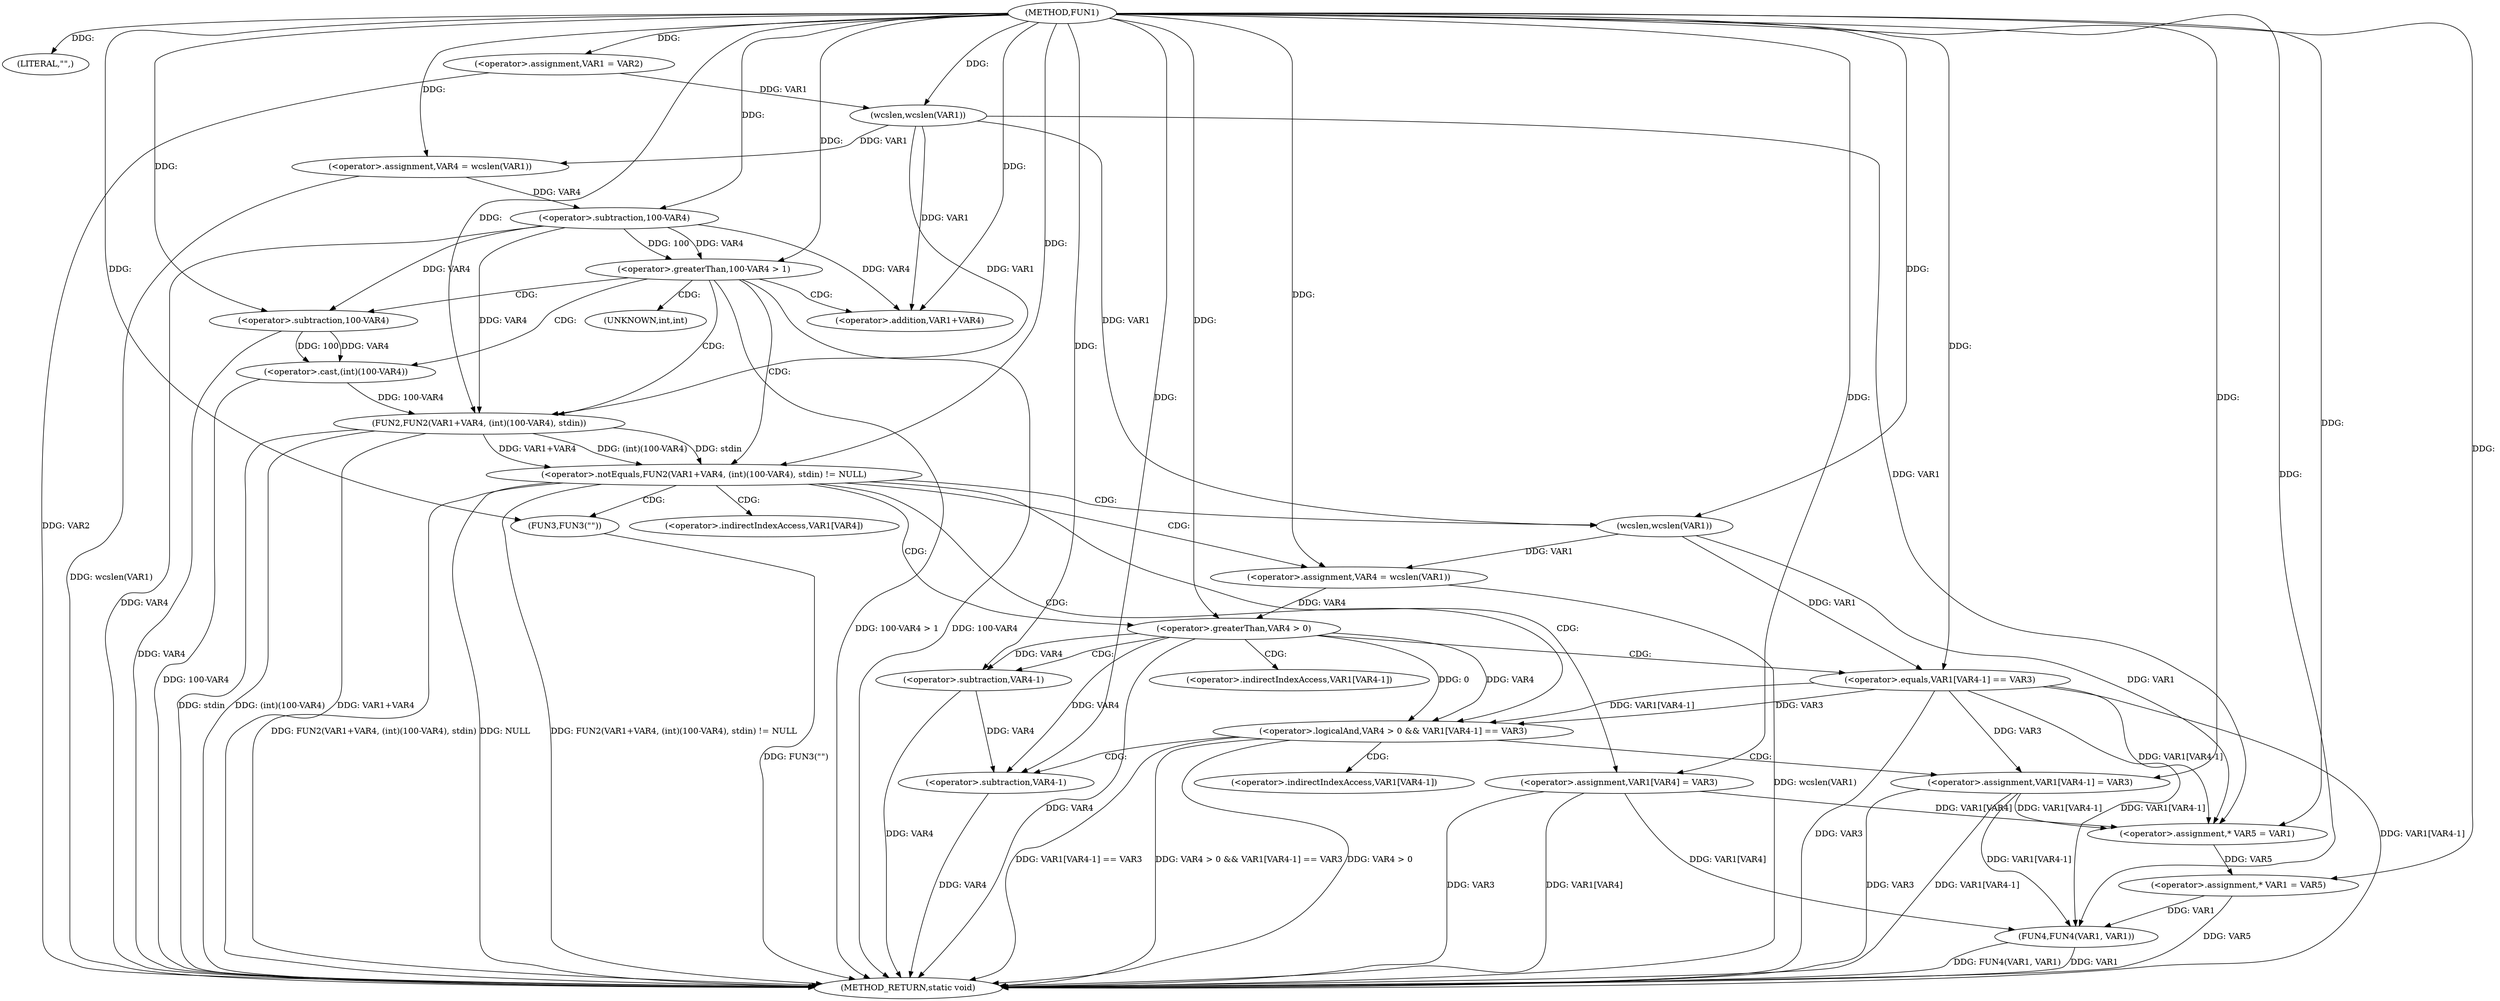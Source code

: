 digraph FUN1 {  
"1000100" [label = "(METHOD,FUN1)" ]
"1000179" [label = "(METHOD_RETURN,static void)" ]
"1000103" [label = "(LITERAL,\"\",)" ]
"1000104" [label = "(<operator>.assignment,VAR1 = VAR2)" ]
"1000109" [label = "(<operator>.assignment,VAR4 = wcslen(VAR1))" ]
"1000111" [label = "(wcslen,wcslen(VAR1))" ]
"1000114" [label = "(<operator>.greaterThan,100-VAR4 > 1)" ]
"1000115" [label = "(<operator>.subtraction,100-VAR4)" ]
"1000121" [label = "(<operator>.notEquals,FUN2(VAR1+VAR4, (int)(100-VAR4), stdin) != NULL)" ]
"1000122" [label = "(FUN2,FUN2(VAR1+VAR4, (int)(100-VAR4), stdin))" ]
"1000123" [label = "(<operator>.addition,VAR1+VAR4)" ]
"1000126" [label = "(<operator>.cast,(int)(100-VAR4))" ]
"1000128" [label = "(<operator>.subtraction,100-VAR4)" ]
"1000134" [label = "(<operator>.assignment,VAR4 = wcslen(VAR1))" ]
"1000136" [label = "(wcslen,wcslen(VAR1))" ]
"1000139" [label = "(<operator>.logicalAnd,VAR4 > 0 && VAR1[VAR4-1] == VAR3)" ]
"1000140" [label = "(<operator>.greaterThan,VAR4 > 0)" ]
"1000143" [label = "(<operator>.equals,VAR1[VAR4-1] == VAR3)" ]
"1000146" [label = "(<operator>.subtraction,VAR4-1)" ]
"1000151" [label = "(<operator>.assignment,VAR1[VAR4-1] = VAR3)" ]
"1000154" [label = "(<operator>.subtraction,VAR4-1)" ]
"1000160" [label = "(FUN3,FUN3(\"\"))" ]
"1000162" [label = "(<operator>.assignment,VAR1[VAR4] = VAR3)" ]
"1000169" [label = "(<operator>.assignment,* VAR5 = VAR1)" ]
"1000173" [label = "(<operator>.assignment,* VAR1 = VAR5)" ]
"1000176" [label = "(FUN4,FUN4(VAR1, VAR1))" ]
"1000127" [label = "(UNKNOWN,int,int)" ]
"1000144" [label = "(<operator>.indirectIndexAccess,VAR1[VAR4-1])" ]
"1000152" [label = "(<operator>.indirectIndexAccess,VAR1[VAR4-1])" ]
"1000163" [label = "(<operator>.indirectIndexAccess,VAR1[VAR4])" ]
  "1000151" -> "1000179"  [ label = "DDG: VAR3"] 
  "1000176" -> "1000179"  [ label = "DDG: VAR1"] 
  "1000126" -> "1000179"  [ label = "DDG: 100-VAR4"] 
  "1000122" -> "1000179"  [ label = "DDG: stdin"] 
  "1000115" -> "1000179"  [ label = "DDG: VAR4"] 
  "1000128" -> "1000179"  [ label = "DDG: VAR4"] 
  "1000122" -> "1000179"  [ label = "DDG: (int)(100-VAR4)"] 
  "1000114" -> "1000179"  [ label = "DDG: 100-VAR4 > 1"] 
  "1000160" -> "1000179"  [ label = "DDG: FUN3(\"\")"] 
  "1000122" -> "1000179"  [ label = "DDG: VAR1+VAR4"] 
  "1000121" -> "1000179"  [ label = "DDG: NULL"] 
  "1000140" -> "1000179"  [ label = "DDG: VAR4"] 
  "1000139" -> "1000179"  [ label = "DDG: VAR4 > 0 && VAR1[VAR4-1] == VAR3"] 
  "1000162" -> "1000179"  [ label = "DDG: VAR3"] 
  "1000139" -> "1000179"  [ label = "DDG: VAR4 > 0"] 
  "1000151" -> "1000179"  [ label = "DDG: VAR1[VAR4-1]"] 
  "1000154" -> "1000179"  [ label = "DDG: VAR4"] 
  "1000143" -> "1000179"  [ label = "DDG: VAR1[VAR4-1]"] 
  "1000114" -> "1000179"  [ label = "DDG: 100-VAR4"] 
  "1000121" -> "1000179"  [ label = "DDG: FUN2(VAR1+VAR4, (int)(100-VAR4), stdin) != NULL"] 
  "1000143" -> "1000179"  [ label = "DDG: VAR3"] 
  "1000176" -> "1000179"  [ label = "DDG: FUN4(VAR1, VAR1)"] 
  "1000139" -> "1000179"  [ label = "DDG: VAR1[VAR4-1] == VAR3"] 
  "1000134" -> "1000179"  [ label = "DDG: wcslen(VAR1)"] 
  "1000121" -> "1000179"  [ label = "DDG: FUN2(VAR1+VAR4, (int)(100-VAR4), stdin)"] 
  "1000162" -> "1000179"  [ label = "DDG: VAR1[VAR4]"] 
  "1000146" -> "1000179"  [ label = "DDG: VAR4"] 
  "1000109" -> "1000179"  [ label = "DDG: wcslen(VAR1)"] 
  "1000104" -> "1000179"  [ label = "DDG: VAR2"] 
  "1000173" -> "1000179"  [ label = "DDG: VAR5"] 
  "1000100" -> "1000103"  [ label = "DDG: "] 
  "1000100" -> "1000104"  [ label = "DDG: "] 
  "1000111" -> "1000109"  [ label = "DDG: VAR1"] 
  "1000100" -> "1000109"  [ label = "DDG: "] 
  "1000104" -> "1000111"  [ label = "DDG: VAR1"] 
  "1000100" -> "1000111"  [ label = "DDG: "] 
  "1000115" -> "1000114"  [ label = "DDG: 100"] 
  "1000115" -> "1000114"  [ label = "DDG: VAR4"] 
  "1000100" -> "1000115"  [ label = "DDG: "] 
  "1000109" -> "1000115"  [ label = "DDG: VAR4"] 
  "1000100" -> "1000114"  [ label = "DDG: "] 
  "1000122" -> "1000121"  [ label = "DDG: VAR1+VAR4"] 
  "1000122" -> "1000121"  [ label = "DDG: (int)(100-VAR4)"] 
  "1000122" -> "1000121"  [ label = "DDG: stdin"] 
  "1000111" -> "1000122"  [ label = "DDG: VAR1"] 
  "1000100" -> "1000122"  [ label = "DDG: "] 
  "1000115" -> "1000122"  [ label = "DDG: VAR4"] 
  "1000111" -> "1000123"  [ label = "DDG: VAR1"] 
  "1000100" -> "1000123"  [ label = "DDG: "] 
  "1000115" -> "1000123"  [ label = "DDG: VAR4"] 
  "1000126" -> "1000122"  [ label = "DDG: 100-VAR4"] 
  "1000128" -> "1000126"  [ label = "DDG: 100"] 
  "1000128" -> "1000126"  [ label = "DDG: VAR4"] 
  "1000100" -> "1000128"  [ label = "DDG: "] 
  "1000115" -> "1000128"  [ label = "DDG: VAR4"] 
  "1000100" -> "1000121"  [ label = "DDG: "] 
  "1000136" -> "1000134"  [ label = "DDG: VAR1"] 
  "1000100" -> "1000134"  [ label = "DDG: "] 
  "1000100" -> "1000136"  [ label = "DDG: "] 
  "1000111" -> "1000136"  [ label = "DDG: VAR1"] 
  "1000140" -> "1000139"  [ label = "DDG: VAR4"] 
  "1000140" -> "1000139"  [ label = "DDG: 0"] 
  "1000134" -> "1000140"  [ label = "DDG: VAR4"] 
  "1000100" -> "1000140"  [ label = "DDG: "] 
  "1000143" -> "1000139"  [ label = "DDG: VAR1[VAR4-1]"] 
  "1000143" -> "1000139"  [ label = "DDG: VAR3"] 
  "1000136" -> "1000143"  [ label = "DDG: VAR1"] 
  "1000140" -> "1000146"  [ label = "DDG: VAR4"] 
  "1000100" -> "1000146"  [ label = "DDG: "] 
  "1000100" -> "1000143"  [ label = "DDG: "] 
  "1000143" -> "1000151"  [ label = "DDG: VAR3"] 
  "1000100" -> "1000151"  [ label = "DDG: "] 
  "1000140" -> "1000154"  [ label = "DDG: VAR4"] 
  "1000146" -> "1000154"  [ label = "DDG: VAR4"] 
  "1000100" -> "1000154"  [ label = "DDG: "] 
  "1000100" -> "1000160"  [ label = "DDG: "] 
  "1000100" -> "1000162"  [ label = "DDG: "] 
  "1000151" -> "1000169"  [ label = "DDG: VAR1[VAR4-1]"] 
  "1000143" -> "1000169"  [ label = "DDG: VAR1[VAR4-1]"] 
  "1000111" -> "1000169"  [ label = "DDG: VAR1"] 
  "1000162" -> "1000169"  [ label = "DDG: VAR1[VAR4]"] 
  "1000136" -> "1000169"  [ label = "DDG: VAR1"] 
  "1000100" -> "1000169"  [ label = "DDG: "] 
  "1000169" -> "1000173"  [ label = "DDG: VAR5"] 
  "1000100" -> "1000173"  [ label = "DDG: "] 
  "1000151" -> "1000176"  [ label = "DDG: VAR1[VAR4-1]"] 
  "1000143" -> "1000176"  [ label = "DDG: VAR1[VAR4-1]"] 
  "1000162" -> "1000176"  [ label = "DDG: VAR1[VAR4]"] 
  "1000173" -> "1000176"  [ label = "DDG: VAR1"] 
  "1000100" -> "1000176"  [ label = "DDG: "] 
  "1000114" -> "1000121"  [ label = "CDG: "] 
  "1000114" -> "1000127"  [ label = "CDG: "] 
  "1000114" -> "1000126"  [ label = "CDG: "] 
  "1000114" -> "1000128"  [ label = "CDG: "] 
  "1000114" -> "1000123"  [ label = "CDG: "] 
  "1000114" -> "1000122"  [ label = "CDG: "] 
  "1000121" -> "1000163"  [ label = "CDG: "] 
  "1000121" -> "1000160"  [ label = "CDG: "] 
  "1000121" -> "1000139"  [ label = "CDG: "] 
  "1000121" -> "1000162"  [ label = "CDG: "] 
  "1000121" -> "1000136"  [ label = "CDG: "] 
  "1000121" -> "1000140"  [ label = "CDG: "] 
  "1000121" -> "1000134"  [ label = "CDG: "] 
  "1000139" -> "1000154"  [ label = "CDG: "] 
  "1000139" -> "1000151"  [ label = "CDG: "] 
  "1000139" -> "1000152"  [ label = "CDG: "] 
  "1000140" -> "1000143"  [ label = "CDG: "] 
  "1000140" -> "1000146"  [ label = "CDG: "] 
  "1000140" -> "1000144"  [ label = "CDG: "] 
}

